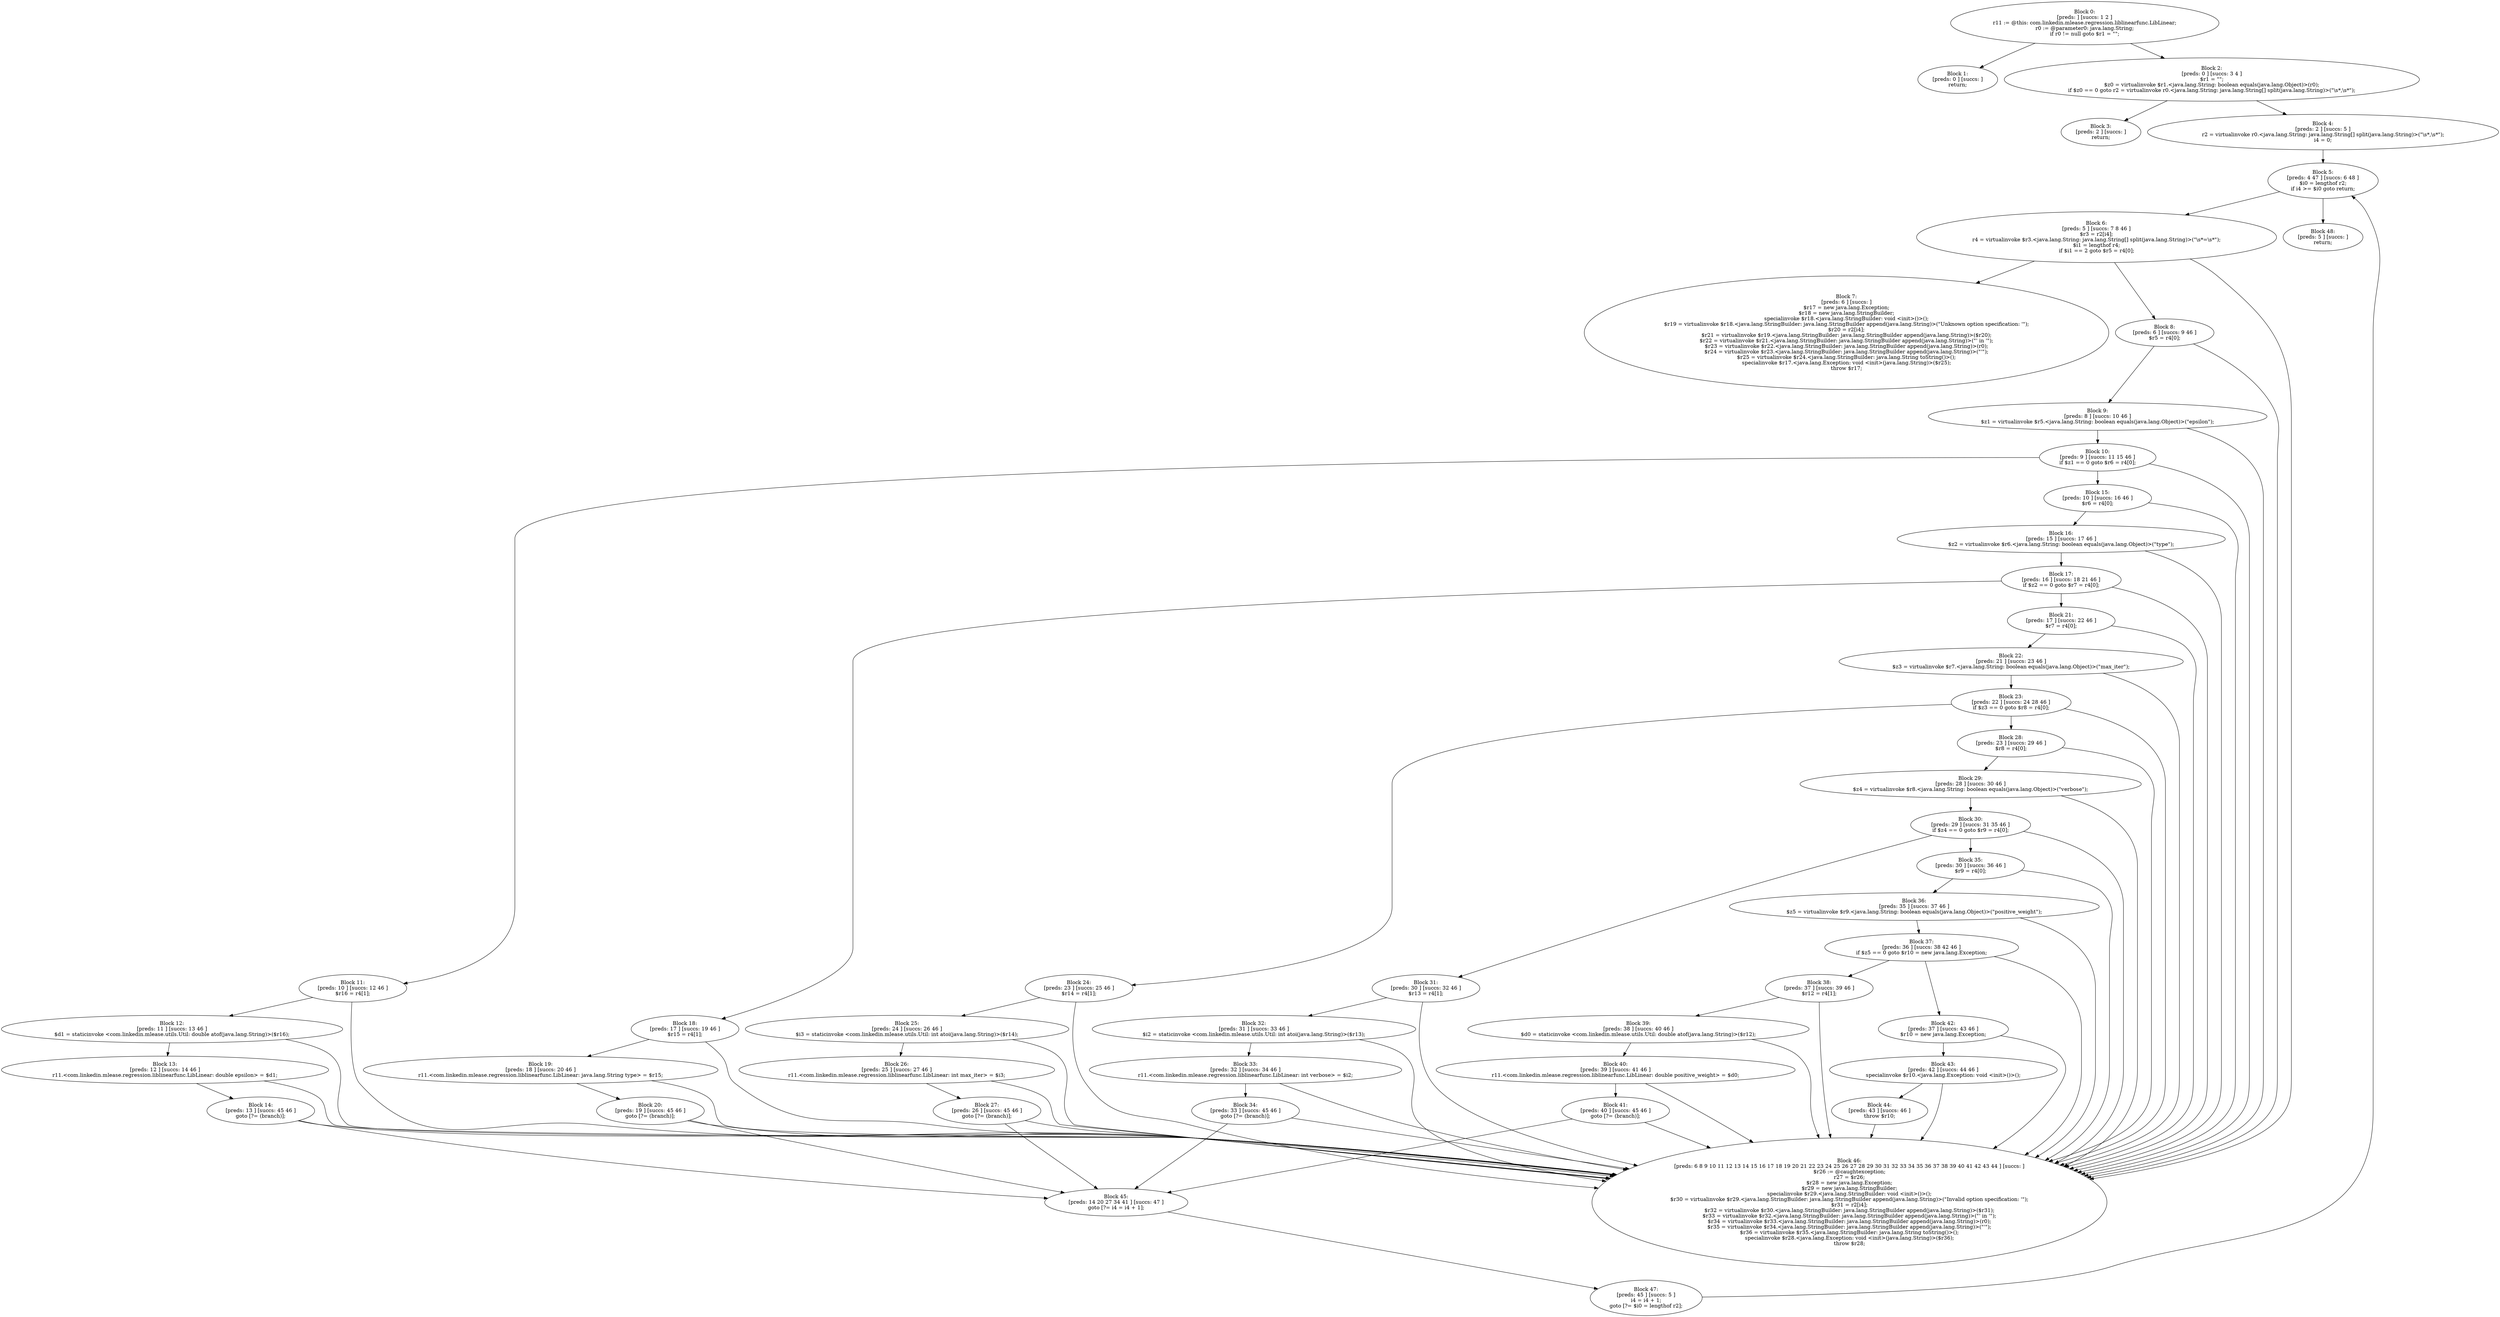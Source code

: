 digraph "unitGraph" {
    "Block 0:
[preds: ] [succs: 1 2 ]
r11 := @this: com.linkedin.mlease.regression.liblinearfunc.LibLinear;
r0 := @parameter0: java.lang.String;
if r0 != null goto $r1 = \"\";
"
    "Block 1:
[preds: 0 ] [succs: ]
return;
"
    "Block 2:
[preds: 0 ] [succs: 3 4 ]
$r1 = \"\";
$z0 = virtualinvoke $r1.<java.lang.String: boolean equals(java.lang.Object)>(r0);
if $z0 == 0 goto r2 = virtualinvoke r0.<java.lang.String: java.lang.String[] split(java.lang.String)>(\"\\s*,\\s*\");
"
    "Block 3:
[preds: 2 ] [succs: ]
return;
"
    "Block 4:
[preds: 2 ] [succs: 5 ]
r2 = virtualinvoke r0.<java.lang.String: java.lang.String[] split(java.lang.String)>(\"\\s*,\\s*\");
i4 = 0;
"
    "Block 5:
[preds: 4 47 ] [succs: 6 48 ]
$i0 = lengthof r2;
if i4 >= $i0 goto return;
"
    "Block 6:
[preds: 5 ] [succs: 7 8 46 ]
$r3 = r2[i4];
r4 = virtualinvoke $r3.<java.lang.String: java.lang.String[] split(java.lang.String)>(\"\\s*=\\s*\");
$i1 = lengthof r4;
if $i1 == 2 goto $r5 = r4[0];
"
    "Block 7:
[preds: 6 ] [succs: ]
$r17 = new java.lang.Exception;
$r18 = new java.lang.StringBuilder;
specialinvoke $r18.<java.lang.StringBuilder: void <init>()>();
$r19 = virtualinvoke $r18.<java.lang.StringBuilder: java.lang.StringBuilder append(java.lang.String)>(\"Unknown option specification: \'\");
$r20 = r2[i4];
$r21 = virtualinvoke $r19.<java.lang.StringBuilder: java.lang.StringBuilder append(java.lang.String)>($r20);
$r22 = virtualinvoke $r21.<java.lang.StringBuilder: java.lang.StringBuilder append(java.lang.String)>(\"\' in \'\");
$r23 = virtualinvoke $r22.<java.lang.StringBuilder: java.lang.StringBuilder append(java.lang.String)>(r0);
$r24 = virtualinvoke $r23.<java.lang.StringBuilder: java.lang.StringBuilder append(java.lang.String)>(\"\'\");
$r25 = virtualinvoke $r24.<java.lang.StringBuilder: java.lang.String toString()>();
specialinvoke $r17.<java.lang.Exception: void <init>(java.lang.String)>($r25);
throw $r17;
"
    "Block 8:
[preds: 6 ] [succs: 9 46 ]
$r5 = r4[0];
"
    "Block 9:
[preds: 8 ] [succs: 10 46 ]
$z1 = virtualinvoke $r5.<java.lang.String: boolean equals(java.lang.Object)>(\"epsilon\");
"
    "Block 10:
[preds: 9 ] [succs: 11 15 46 ]
if $z1 == 0 goto $r6 = r4[0];
"
    "Block 11:
[preds: 10 ] [succs: 12 46 ]
$r16 = r4[1];
"
    "Block 12:
[preds: 11 ] [succs: 13 46 ]
$d1 = staticinvoke <com.linkedin.mlease.utils.Util: double atof(java.lang.String)>($r16);
"
    "Block 13:
[preds: 12 ] [succs: 14 46 ]
r11.<com.linkedin.mlease.regression.liblinearfunc.LibLinear: double epsilon> = $d1;
"
    "Block 14:
[preds: 13 ] [succs: 45 46 ]
goto [?= (branch)];
"
    "Block 15:
[preds: 10 ] [succs: 16 46 ]
$r6 = r4[0];
"
    "Block 16:
[preds: 15 ] [succs: 17 46 ]
$z2 = virtualinvoke $r6.<java.lang.String: boolean equals(java.lang.Object)>(\"type\");
"
    "Block 17:
[preds: 16 ] [succs: 18 21 46 ]
if $z2 == 0 goto $r7 = r4[0];
"
    "Block 18:
[preds: 17 ] [succs: 19 46 ]
$r15 = r4[1];
"
    "Block 19:
[preds: 18 ] [succs: 20 46 ]
r11.<com.linkedin.mlease.regression.liblinearfunc.LibLinear: java.lang.String type> = $r15;
"
    "Block 20:
[preds: 19 ] [succs: 45 46 ]
goto [?= (branch)];
"
    "Block 21:
[preds: 17 ] [succs: 22 46 ]
$r7 = r4[0];
"
    "Block 22:
[preds: 21 ] [succs: 23 46 ]
$z3 = virtualinvoke $r7.<java.lang.String: boolean equals(java.lang.Object)>(\"max_iter\");
"
    "Block 23:
[preds: 22 ] [succs: 24 28 46 ]
if $z3 == 0 goto $r8 = r4[0];
"
    "Block 24:
[preds: 23 ] [succs: 25 46 ]
$r14 = r4[1];
"
    "Block 25:
[preds: 24 ] [succs: 26 46 ]
$i3 = staticinvoke <com.linkedin.mlease.utils.Util: int atoi(java.lang.String)>($r14);
"
    "Block 26:
[preds: 25 ] [succs: 27 46 ]
r11.<com.linkedin.mlease.regression.liblinearfunc.LibLinear: int max_iter> = $i3;
"
    "Block 27:
[preds: 26 ] [succs: 45 46 ]
goto [?= (branch)];
"
    "Block 28:
[preds: 23 ] [succs: 29 46 ]
$r8 = r4[0];
"
    "Block 29:
[preds: 28 ] [succs: 30 46 ]
$z4 = virtualinvoke $r8.<java.lang.String: boolean equals(java.lang.Object)>(\"verbose\");
"
    "Block 30:
[preds: 29 ] [succs: 31 35 46 ]
if $z4 == 0 goto $r9 = r4[0];
"
    "Block 31:
[preds: 30 ] [succs: 32 46 ]
$r13 = r4[1];
"
    "Block 32:
[preds: 31 ] [succs: 33 46 ]
$i2 = staticinvoke <com.linkedin.mlease.utils.Util: int atoi(java.lang.String)>($r13);
"
    "Block 33:
[preds: 32 ] [succs: 34 46 ]
r11.<com.linkedin.mlease.regression.liblinearfunc.LibLinear: int verbose> = $i2;
"
    "Block 34:
[preds: 33 ] [succs: 45 46 ]
goto [?= (branch)];
"
    "Block 35:
[preds: 30 ] [succs: 36 46 ]
$r9 = r4[0];
"
    "Block 36:
[preds: 35 ] [succs: 37 46 ]
$z5 = virtualinvoke $r9.<java.lang.String: boolean equals(java.lang.Object)>(\"positive_weight\");
"
    "Block 37:
[preds: 36 ] [succs: 38 42 46 ]
if $z5 == 0 goto $r10 = new java.lang.Exception;
"
    "Block 38:
[preds: 37 ] [succs: 39 46 ]
$r12 = r4[1];
"
    "Block 39:
[preds: 38 ] [succs: 40 46 ]
$d0 = staticinvoke <com.linkedin.mlease.utils.Util: double atof(java.lang.String)>($r12);
"
    "Block 40:
[preds: 39 ] [succs: 41 46 ]
r11.<com.linkedin.mlease.regression.liblinearfunc.LibLinear: double positive_weight> = $d0;
"
    "Block 41:
[preds: 40 ] [succs: 45 46 ]
goto [?= (branch)];
"
    "Block 42:
[preds: 37 ] [succs: 43 46 ]
$r10 = new java.lang.Exception;
"
    "Block 43:
[preds: 42 ] [succs: 44 46 ]
specialinvoke $r10.<java.lang.Exception: void <init>()>();
"
    "Block 44:
[preds: 43 ] [succs: 46 ]
throw $r10;
"
    "Block 45:
[preds: 14 20 27 34 41 ] [succs: 47 ]
goto [?= i4 = i4 + 1];
"
    "Block 46:
[preds: 6 8 9 10 11 12 13 14 15 16 17 18 19 20 21 22 23 24 25 26 27 28 29 30 31 32 33 34 35 36 37 38 39 40 41 42 43 44 ] [succs: ]
$r26 := @caughtexception;
r27 = $r26;
$r28 = new java.lang.Exception;
$r29 = new java.lang.StringBuilder;
specialinvoke $r29.<java.lang.StringBuilder: void <init>()>();
$r30 = virtualinvoke $r29.<java.lang.StringBuilder: java.lang.StringBuilder append(java.lang.String)>(\"Invalid option specification: \'\");
$r31 = r2[i4];
$r32 = virtualinvoke $r30.<java.lang.StringBuilder: java.lang.StringBuilder append(java.lang.String)>($r31);
$r33 = virtualinvoke $r32.<java.lang.StringBuilder: java.lang.StringBuilder append(java.lang.String)>(\"\' in \'\");
$r34 = virtualinvoke $r33.<java.lang.StringBuilder: java.lang.StringBuilder append(java.lang.String)>(r0);
$r35 = virtualinvoke $r34.<java.lang.StringBuilder: java.lang.StringBuilder append(java.lang.String)>(\"\'\");
$r36 = virtualinvoke $r35.<java.lang.StringBuilder: java.lang.String toString()>();
specialinvoke $r28.<java.lang.Exception: void <init>(java.lang.String)>($r36);
throw $r28;
"
    "Block 47:
[preds: 45 ] [succs: 5 ]
i4 = i4 + 1;
goto [?= $i0 = lengthof r2];
"
    "Block 48:
[preds: 5 ] [succs: ]
return;
"
    "Block 0:
[preds: ] [succs: 1 2 ]
r11 := @this: com.linkedin.mlease.regression.liblinearfunc.LibLinear;
r0 := @parameter0: java.lang.String;
if r0 != null goto $r1 = \"\";
"->"Block 1:
[preds: 0 ] [succs: ]
return;
";
    "Block 0:
[preds: ] [succs: 1 2 ]
r11 := @this: com.linkedin.mlease.regression.liblinearfunc.LibLinear;
r0 := @parameter0: java.lang.String;
if r0 != null goto $r1 = \"\";
"->"Block 2:
[preds: 0 ] [succs: 3 4 ]
$r1 = \"\";
$z0 = virtualinvoke $r1.<java.lang.String: boolean equals(java.lang.Object)>(r0);
if $z0 == 0 goto r2 = virtualinvoke r0.<java.lang.String: java.lang.String[] split(java.lang.String)>(\"\\s*,\\s*\");
";
    "Block 2:
[preds: 0 ] [succs: 3 4 ]
$r1 = \"\";
$z0 = virtualinvoke $r1.<java.lang.String: boolean equals(java.lang.Object)>(r0);
if $z0 == 0 goto r2 = virtualinvoke r0.<java.lang.String: java.lang.String[] split(java.lang.String)>(\"\\s*,\\s*\");
"->"Block 3:
[preds: 2 ] [succs: ]
return;
";
    "Block 2:
[preds: 0 ] [succs: 3 4 ]
$r1 = \"\";
$z0 = virtualinvoke $r1.<java.lang.String: boolean equals(java.lang.Object)>(r0);
if $z0 == 0 goto r2 = virtualinvoke r0.<java.lang.String: java.lang.String[] split(java.lang.String)>(\"\\s*,\\s*\");
"->"Block 4:
[preds: 2 ] [succs: 5 ]
r2 = virtualinvoke r0.<java.lang.String: java.lang.String[] split(java.lang.String)>(\"\\s*,\\s*\");
i4 = 0;
";
    "Block 4:
[preds: 2 ] [succs: 5 ]
r2 = virtualinvoke r0.<java.lang.String: java.lang.String[] split(java.lang.String)>(\"\\s*,\\s*\");
i4 = 0;
"->"Block 5:
[preds: 4 47 ] [succs: 6 48 ]
$i0 = lengthof r2;
if i4 >= $i0 goto return;
";
    "Block 5:
[preds: 4 47 ] [succs: 6 48 ]
$i0 = lengthof r2;
if i4 >= $i0 goto return;
"->"Block 6:
[preds: 5 ] [succs: 7 8 46 ]
$r3 = r2[i4];
r4 = virtualinvoke $r3.<java.lang.String: java.lang.String[] split(java.lang.String)>(\"\\s*=\\s*\");
$i1 = lengthof r4;
if $i1 == 2 goto $r5 = r4[0];
";
    "Block 5:
[preds: 4 47 ] [succs: 6 48 ]
$i0 = lengthof r2;
if i4 >= $i0 goto return;
"->"Block 48:
[preds: 5 ] [succs: ]
return;
";
    "Block 6:
[preds: 5 ] [succs: 7 8 46 ]
$r3 = r2[i4];
r4 = virtualinvoke $r3.<java.lang.String: java.lang.String[] split(java.lang.String)>(\"\\s*=\\s*\");
$i1 = lengthof r4;
if $i1 == 2 goto $r5 = r4[0];
"->"Block 7:
[preds: 6 ] [succs: ]
$r17 = new java.lang.Exception;
$r18 = new java.lang.StringBuilder;
specialinvoke $r18.<java.lang.StringBuilder: void <init>()>();
$r19 = virtualinvoke $r18.<java.lang.StringBuilder: java.lang.StringBuilder append(java.lang.String)>(\"Unknown option specification: \'\");
$r20 = r2[i4];
$r21 = virtualinvoke $r19.<java.lang.StringBuilder: java.lang.StringBuilder append(java.lang.String)>($r20);
$r22 = virtualinvoke $r21.<java.lang.StringBuilder: java.lang.StringBuilder append(java.lang.String)>(\"\' in \'\");
$r23 = virtualinvoke $r22.<java.lang.StringBuilder: java.lang.StringBuilder append(java.lang.String)>(r0);
$r24 = virtualinvoke $r23.<java.lang.StringBuilder: java.lang.StringBuilder append(java.lang.String)>(\"\'\");
$r25 = virtualinvoke $r24.<java.lang.StringBuilder: java.lang.String toString()>();
specialinvoke $r17.<java.lang.Exception: void <init>(java.lang.String)>($r25);
throw $r17;
";
    "Block 6:
[preds: 5 ] [succs: 7 8 46 ]
$r3 = r2[i4];
r4 = virtualinvoke $r3.<java.lang.String: java.lang.String[] split(java.lang.String)>(\"\\s*=\\s*\");
$i1 = lengthof r4;
if $i1 == 2 goto $r5 = r4[0];
"->"Block 8:
[preds: 6 ] [succs: 9 46 ]
$r5 = r4[0];
";
    "Block 6:
[preds: 5 ] [succs: 7 8 46 ]
$r3 = r2[i4];
r4 = virtualinvoke $r3.<java.lang.String: java.lang.String[] split(java.lang.String)>(\"\\s*=\\s*\");
$i1 = lengthof r4;
if $i1 == 2 goto $r5 = r4[0];
"->"Block 46:
[preds: 6 8 9 10 11 12 13 14 15 16 17 18 19 20 21 22 23 24 25 26 27 28 29 30 31 32 33 34 35 36 37 38 39 40 41 42 43 44 ] [succs: ]
$r26 := @caughtexception;
r27 = $r26;
$r28 = new java.lang.Exception;
$r29 = new java.lang.StringBuilder;
specialinvoke $r29.<java.lang.StringBuilder: void <init>()>();
$r30 = virtualinvoke $r29.<java.lang.StringBuilder: java.lang.StringBuilder append(java.lang.String)>(\"Invalid option specification: \'\");
$r31 = r2[i4];
$r32 = virtualinvoke $r30.<java.lang.StringBuilder: java.lang.StringBuilder append(java.lang.String)>($r31);
$r33 = virtualinvoke $r32.<java.lang.StringBuilder: java.lang.StringBuilder append(java.lang.String)>(\"\' in \'\");
$r34 = virtualinvoke $r33.<java.lang.StringBuilder: java.lang.StringBuilder append(java.lang.String)>(r0);
$r35 = virtualinvoke $r34.<java.lang.StringBuilder: java.lang.StringBuilder append(java.lang.String)>(\"\'\");
$r36 = virtualinvoke $r35.<java.lang.StringBuilder: java.lang.String toString()>();
specialinvoke $r28.<java.lang.Exception: void <init>(java.lang.String)>($r36);
throw $r28;
";
    "Block 8:
[preds: 6 ] [succs: 9 46 ]
$r5 = r4[0];
"->"Block 9:
[preds: 8 ] [succs: 10 46 ]
$z1 = virtualinvoke $r5.<java.lang.String: boolean equals(java.lang.Object)>(\"epsilon\");
";
    "Block 8:
[preds: 6 ] [succs: 9 46 ]
$r5 = r4[0];
"->"Block 46:
[preds: 6 8 9 10 11 12 13 14 15 16 17 18 19 20 21 22 23 24 25 26 27 28 29 30 31 32 33 34 35 36 37 38 39 40 41 42 43 44 ] [succs: ]
$r26 := @caughtexception;
r27 = $r26;
$r28 = new java.lang.Exception;
$r29 = new java.lang.StringBuilder;
specialinvoke $r29.<java.lang.StringBuilder: void <init>()>();
$r30 = virtualinvoke $r29.<java.lang.StringBuilder: java.lang.StringBuilder append(java.lang.String)>(\"Invalid option specification: \'\");
$r31 = r2[i4];
$r32 = virtualinvoke $r30.<java.lang.StringBuilder: java.lang.StringBuilder append(java.lang.String)>($r31);
$r33 = virtualinvoke $r32.<java.lang.StringBuilder: java.lang.StringBuilder append(java.lang.String)>(\"\' in \'\");
$r34 = virtualinvoke $r33.<java.lang.StringBuilder: java.lang.StringBuilder append(java.lang.String)>(r0);
$r35 = virtualinvoke $r34.<java.lang.StringBuilder: java.lang.StringBuilder append(java.lang.String)>(\"\'\");
$r36 = virtualinvoke $r35.<java.lang.StringBuilder: java.lang.String toString()>();
specialinvoke $r28.<java.lang.Exception: void <init>(java.lang.String)>($r36);
throw $r28;
";
    "Block 9:
[preds: 8 ] [succs: 10 46 ]
$z1 = virtualinvoke $r5.<java.lang.String: boolean equals(java.lang.Object)>(\"epsilon\");
"->"Block 10:
[preds: 9 ] [succs: 11 15 46 ]
if $z1 == 0 goto $r6 = r4[0];
";
    "Block 9:
[preds: 8 ] [succs: 10 46 ]
$z1 = virtualinvoke $r5.<java.lang.String: boolean equals(java.lang.Object)>(\"epsilon\");
"->"Block 46:
[preds: 6 8 9 10 11 12 13 14 15 16 17 18 19 20 21 22 23 24 25 26 27 28 29 30 31 32 33 34 35 36 37 38 39 40 41 42 43 44 ] [succs: ]
$r26 := @caughtexception;
r27 = $r26;
$r28 = new java.lang.Exception;
$r29 = new java.lang.StringBuilder;
specialinvoke $r29.<java.lang.StringBuilder: void <init>()>();
$r30 = virtualinvoke $r29.<java.lang.StringBuilder: java.lang.StringBuilder append(java.lang.String)>(\"Invalid option specification: \'\");
$r31 = r2[i4];
$r32 = virtualinvoke $r30.<java.lang.StringBuilder: java.lang.StringBuilder append(java.lang.String)>($r31);
$r33 = virtualinvoke $r32.<java.lang.StringBuilder: java.lang.StringBuilder append(java.lang.String)>(\"\' in \'\");
$r34 = virtualinvoke $r33.<java.lang.StringBuilder: java.lang.StringBuilder append(java.lang.String)>(r0);
$r35 = virtualinvoke $r34.<java.lang.StringBuilder: java.lang.StringBuilder append(java.lang.String)>(\"\'\");
$r36 = virtualinvoke $r35.<java.lang.StringBuilder: java.lang.String toString()>();
specialinvoke $r28.<java.lang.Exception: void <init>(java.lang.String)>($r36);
throw $r28;
";
    "Block 10:
[preds: 9 ] [succs: 11 15 46 ]
if $z1 == 0 goto $r6 = r4[0];
"->"Block 11:
[preds: 10 ] [succs: 12 46 ]
$r16 = r4[1];
";
    "Block 10:
[preds: 9 ] [succs: 11 15 46 ]
if $z1 == 0 goto $r6 = r4[0];
"->"Block 15:
[preds: 10 ] [succs: 16 46 ]
$r6 = r4[0];
";
    "Block 10:
[preds: 9 ] [succs: 11 15 46 ]
if $z1 == 0 goto $r6 = r4[0];
"->"Block 46:
[preds: 6 8 9 10 11 12 13 14 15 16 17 18 19 20 21 22 23 24 25 26 27 28 29 30 31 32 33 34 35 36 37 38 39 40 41 42 43 44 ] [succs: ]
$r26 := @caughtexception;
r27 = $r26;
$r28 = new java.lang.Exception;
$r29 = new java.lang.StringBuilder;
specialinvoke $r29.<java.lang.StringBuilder: void <init>()>();
$r30 = virtualinvoke $r29.<java.lang.StringBuilder: java.lang.StringBuilder append(java.lang.String)>(\"Invalid option specification: \'\");
$r31 = r2[i4];
$r32 = virtualinvoke $r30.<java.lang.StringBuilder: java.lang.StringBuilder append(java.lang.String)>($r31);
$r33 = virtualinvoke $r32.<java.lang.StringBuilder: java.lang.StringBuilder append(java.lang.String)>(\"\' in \'\");
$r34 = virtualinvoke $r33.<java.lang.StringBuilder: java.lang.StringBuilder append(java.lang.String)>(r0);
$r35 = virtualinvoke $r34.<java.lang.StringBuilder: java.lang.StringBuilder append(java.lang.String)>(\"\'\");
$r36 = virtualinvoke $r35.<java.lang.StringBuilder: java.lang.String toString()>();
specialinvoke $r28.<java.lang.Exception: void <init>(java.lang.String)>($r36);
throw $r28;
";
    "Block 11:
[preds: 10 ] [succs: 12 46 ]
$r16 = r4[1];
"->"Block 12:
[preds: 11 ] [succs: 13 46 ]
$d1 = staticinvoke <com.linkedin.mlease.utils.Util: double atof(java.lang.String)>($r16);
";
    "Block 11:
[preds: 10 ] [succs: 12 46 ]
$r16 = r4[1];
"->"Block 46:
[preds: 6 8 9 10 11 12 13 14 15 16 17 18 19 20 21 22 23 24 25 26 27 28 29 30 31 32 33 34 35 36 37 38 39 40 41 42 43 44 ] [succs: ]
$r26 := @caughtexception;
r27 = $r26;
$r28 = new java.lang.Exception;
$r29 = new java.lang.StringBuilder;
specialinvoke $r29.<java.lang.StringBuilder: void <init>()>();
$r30 = virtualinvoke $r29.<java.lang.StringBuilder: java.lang.StringBuilder append(java.lang.String)>(\"Invalid option specification: \'\");
$r31 = r2[i4];
$r32 = virtualinvoke $r30.<java.lang.StringBuilder: java.lang.StringBuilder append(java.lang.String)>($r31);
$r33 = virtualinvoke $r32.<java.lang.StringBuilder: java.lang.StringBuilder append(java.lang.String)>(\"\' in \'\");
$r34 = virtualinvoke $r33.<java.lang.StringBuilder: java.lang.StringBuilder append(java.lang.String)>(r0);
$r35 = virtualinvoke $r34.<java.lang.StringBuilder: java.lang.StringBuilder append(java.lang.String)>(\"\'\");
$r36 = virtualinvoke $r35.<java.lang.StringBuilder: java.lang.String toString()>();
specialinvoke $r28.<java.lang.Exception: void <init>(java.lang.String)>($r36);
throw $r28;
";
    "Block 12:
[preds: 11 ] [succs: 13 46 ]
$d1 = staticinvoke <com.linkedin.mlease.utils.Util: double atof(java.lang.String)>($r16);
"->"Block 13:
[preds: 12 ] [succs: 14 46 ]
r11.<com.linkedin.mlease.regression.liblinearfunc.LibLinear: double epsilon> = $d1;
";
    "Block 12:
[preds: 11 ] [succs: 13 46 ]
$d1 = staticinvoke <com.linkedin.mlease.utils.Util: double atof(java.lang.String)>($r16);
"->"Block 46:
[preds: 6 8 9 10 11 12 13 14 15 16 17 18 19 20 21 22 23 24 25 26 27 28 29 30 31 32 33 34 35 36 37 38 39 40 41 42 43 44 ] [succs: ]
$r26 := @caughtexception;
r27 = $r26;
$r28 = new java.lang.Exception;
$r29 = new java.lang.StringBuilder;
specialinvoke $r29.<java.lang.StringBuilder: void <init>()>();
$r30 = virtualinvoke $r29.<java.lang.StringBuilder: java.lang.StringBuilder append(java.lang.String)>(\"Invalid option specification: \'\");
$r31 = r2[i4];
$r32 = virtualinvoke $r30.<java.lang.StringBuilder: java.lang.StringBuilder append(java.lang.String)>($r31);
$r33 = virtualinvoke $r32.<java.lang.StringBuilder: java.lang.StringBuilder append(java.lang.String)>(\"\' in \'\");
$r34 = virtualinvoke $r33.<java.lang.StringBuilder: java.lang.StringBuilder append(java.lang.String)>(r0);
$r35 = virtualinvoke $r34.<java.lang.StringBuilder: java.lang.StringBuilder append(java.lang.String)>(\"\'\");
$r36 = virtualinvoke $r35.<java.lang.StringBuilder: java.lang.String toString()>();
specialinvoke $r28.<java.lang.Exception: void <init>(java.lang.String)>($r36);
throw $r28;
";
    "Block 13:
[preds: 12 ] [succs: 14 46 ]
r11.<com.linkedin.mlease.regression.liblinearfunc.LibLinear: double epsilon> = $d1;
"->"Block 14:
[preds: 13 ] [succs: 45 46 ]
goto [?= (branch)];
";
    "Block 13:
[preds: 12 ] [succs: 14 46 ]
r11.<com.linkedin.mlease.regression.liblinearfunc.LibLinear: double epsilon> = $d1;
"->"Block 46:
[preds: 6 8 9 10 11 12 13 14 15 16 17 18 19 20 21 22 23 24 25 26 27 28 29 30 31 32 33 34 35 36 37 38 39 40 41 42 43 44 ] [succs: ]
$r26 := @caughtexception;
r27 = $r26;
$r28 = new java.lang.Exception;
$r29 = new java.lang.StringBuilder;
specialinvoke $r29.<java.lang.StringBuilder: void <init>()>();
$r30 = virtualinvoke $r29.<java.lang.StringBuilder: java.lang.StringBuilder append(java.lang.String)>(\"Invalid option specification: \'\");
$r31 = r2[i4];
$r32 = virtualinvoke $r30.<java.lang.StringBuilder: java.lang.StringBuilder append(java.lang.String)>($r31);
$r33 = virtualinvoke $r32.<java.lang.StringBuilder: java.lang.StringBuilder append(java.lang.String)>(\"\' in \'\");
$r34 = virtualinvoke $r33.<java.lang.StringBuilder: java.lang.StringBuilder append(java.lang.String)>(r0);
$r35 = virtualinvoke $r34.<java.lang.StringBuilder: java.lang.StringBuilder append(java.lang.String)>(\"\'\");
$r36 = virtualinvoke $r35.<java.lang.StringBuilder: java.lang.String toString()>();
specialinvoke $r28.<java.lang.Exception: void <init>(java.lang.String)>($r36);
throw $r28;
";
    "Block 14:
[preds: 13 ] [succs: 45 46 ]
goto [?= (branch)];
"->"Block 45:
[preds: 14 20 27 34 41 ] [succs: 47 ]
goto [?= i4 = i4 + 1];
";
    "Block 14:
[preds: 13 ] [succs: 45 46 ]
goto [?= (branch)];
"->"Block 46:
[preds: 6 8 9 10 11 12 13 14 15 16 17 18 19 20 21 22 23 24 25 26 27 28 29 30 31 32 33 34 35 36 37 38 39 40 41 42 43 44 ] [succs: ]
$r26 := @caughtexception;
r27 = $r26;
$r28 = new java.lang.Exception;
$r29 = new java.lang.StringBuilder;
specialinvoke $r29.<java.lang.StringBuilder: void <init>()>();
$r30 = virtualinvoke $r29.<java.lang.StringBuilder: java.lang.StringBuilder append(java.lang.String)>(\"Invalid option specification: \'\");
$r31 = r2[i4];
$r32 = virtualinvoke $r30.<java.lang.StringBuilder: java.lang.StringBuilder append(java.lang.String)>($r31);
$r33 = virtualinvoke $r32.<java.lang.StringBuilder: java.lang.StringBuilder append(java.lang.String)>(\"\' in \'\");
$r34 = virtualinvoke $r33.<java.lang.StringBuilder: java.lang.StringBuilder append(java.lang.String)>(r0);
$r35 = virtualinvoke $r34.<java.lang.StringBuilder: java.lang.StringBuilder append(java.lang.String)>(\"\'\");
$r36 = virtualinvoke $r35.<java.lang.StringBuilder: java.lang.String toString()>();
specialinvoke $r28.<java.lang.Exception: void <init>(java.lang.String)>($r36);
throw $r28;
";
    "Block 15:
[preds: 10 ] [succs: 16 46 ]
$r6 = r4[0];
"->"Block 16:
[preds: 15 ] [succs: 17 46 ]
$z2 = virtualinvoke $r6.<java.lang.String: boolean equals(java.lang.Object)>(\"type\");
";
    "Block 15:
[preds: 10 ] [succs: 16 46 ]
$r6 = r4[0];
"->"Block 46:
[preds: 6 8 9 10 11 12 13 14 15 16 17 18 19 20 21 22 23 24 25 26 27 28 29 30 31 32 33 34 35 36 37 38 39 40 41 42 43 44 ] [succs: ]
$r26 := @caughtexception;
r27 = $r26;
$r28 = new java.lang.Exception;
$r29 = new java.lang.StringBuilder;
specialinvoke $r29.<java.lang.StringBuilder: void <init>()>();
$r30 = virtualinvoke $r29.<java.lang.StringBuilder: java.lang.StringBuilder append(java.lang.String)>(\"Invalid option specification: \'\");
$r31 = r2[i4];
$r32 = virtualinvoke $r30.<java.lang.StringBuilder: java.lang.StringBuilder append(java.lang.String)>($r31);
$r33 = virtualinvoke $r32.<java.lang.StringBuilder: java.lang.StringBuilder append(java.lang.String)>(\"\' in \'\");
$r34 = virtualinvoke $r33.<java.lang.StringBuilder: java.lang.StringBuilder append(java.lang.String)>(r0);
$r35 = virtualinvoke $r34.<java.lang.StringBuilder: java.lang.StringBuilder append(java.lang.String)>(\"\'\");
$r36 = virtualinvoke $r35.<java.lang.StringBuilder: java.lang.String toString()>();
specialinvoke $r28.<java.lang.Exception: void <init>(java.lang.String)>($r36);
throw $r28;
";
    "Block 16:
[preds: 15 ] [succs: 17 46 ]
$z2 = virtualinvoke $r6.<java.lang.String: boolean equals(java.lang.Object)>(\"type\");
"->"Block 17:
[preds: 16 ] [succs: 18 21 46 ]
if $z2 == 0 goto $r7 = r4[0];
";
    "Block 16:
[preds: 15 ] [succs: 17 46 ]
$z2 = virtualinvoke $r6.<java.lang.String: boolean equals(java.lang.Object)>(\"type\");
"->"Block 46:
[preds: 6 8 9 10 11 12 13 14 15 16 17 18 19 20 21 22 23 24 25 26 27 28 29 30 31 32 33 34 35 36 37 38 39 40 41 42 43 44 ] [succs: ]
$r26 := @caughtexception;
r27 = $r26;
$r28 = new java.lang.Exception;
$r29 = new java.lang.StringBuilder;
specialinvoke $r29.<java.lang.StringBuilder: void <init>()>();
$r30 = virtualinvoke $r29.<java.lang.StringBuilder: java.lang.StringBuilder append(java.lang.String)>(\"Invalid option specification: \'\");
$r31 = r2[i4];
$r32 = virtualinvoke $r30.<java.lang.StringBuilder: java.lang.StringBuilder append(java.lang.String)>($r31);
$r33 = virtualinvoke $r32.<java.lang.StringBuilder: java.lang.StringBuilder append(java.lang.String)>(\"\' in \'\");
$r34 = virtualinvoke $r33.<java.lang.StringBuilder: java.lang.StringBuilder append(java.lang.String)>(r0);
$r35 = virtualinvoke $r34.<java.lang.StringBuilder: java.lang.StringBuilder append(java.lang.String)>(\"\'\");
$r36 = virtualinvoke $r35.<java.lang.StringBuilder: java.lang.String toString()>();
specialinvoke $r28.<java.lang.Exception: void <init>(java.lang.String)>($r36);
throw $r28;
";
    "Block 17:
[preds: 16 ] [succs: 18 21 46 ]
if $z2 == 0 goto $r7 = r4[0];
"->"Block 18:
[preds: 17 ] [succs: 19 46 ]
$r15 = r4[1];
";
    "Block 17:
[preds: 16 ] [succs: 18 21 46 ]
if $z2 == 0 goto $r7 = r4[0];
"->"Block 21:
[preds: 17 ] [succs: 22 46 ]
$r7 = r4[0];
";
    "Block 17:
[preds: 16 ] [succs: 18 21 46 ]
if $z2 == 0 goto $r7 = r4[0];
"->"Block 46:
[preds: 6 8 9 10 11 12 13 14 15 16 17 18 19 20 21 22 23 24 25 26 27 28 29 30 31 32 33 34 35 36 37 38 39 40 41 42 43 44 ] [succs: ]
$r26 := @caughtexception;
r27 = $r26;
$r28 = new java.lang.Exception;
$r29 = new java.lang.StringBuilder;
specialinvoke $r29.<java.lang.StringBuilder: void <init>()>();
$r30 = virtualinvoke $r29.<java.lang.StringBuilder: java.lang.StringBuilder append(java.lang.String)>(\"Invalid option specification: \'\");
$r31 = r2[i4];
$r32 = virtualinvoke $r30.<java.lang.StringBuilder: java.lang.StringBuilder append(java.lang.String)>($r31);
$r33 = virtualinvoke $r32.<java.lang.StringBuilder: java.lang.StringBuilder append(java.lang.String)>(\"\' in \'\");
$r34 = virtualinvoke $r33.<java.lang.StringBuilder: java.lang.StringBuilder append(java.lang.String)>(r0);
$r35 = virtualinvoke $r34.<java.lang.StringBuilder: java.lang.StringBuilder append(java.lang.String)>(\"\'\");
$r36 = virtualinvoke $r35.<java.lang.StringBuilder: java.lang.String toString()>();
specialinvoke $r28.<java.lang.Exception: void <init>(java.lang.String)>($r36);
throw $r28;
";
    "Block 18:
[preds: 17 ] [succs: 19 46 ]
$r15 = r4[1];
"->"Block 19:
[preds: 18 ] [succs: 20 46 ]
r11.<com.linkedin.mlease.regression.liblinearfunc.LibLinear: java.lang.String type> = $r15;
";
    "Block 18:
[preds: 17 ] [succs: 19 46 ]
$r15 = r4[1];
"->"Block 46:
[preds: 6 8 9 10 11 12 13 14 15 16 17 18 19 20 21 22 23 24 25 26 27 28 29 30 31 32 33 34 35 36 37 38 39 40 41 42 43 44 ] [succs: ]
$r26 := @caughtexception;
r27 = $r26;
$r28 = new java.lang.Exception;
$r29 = new java.lang.StringBuilder;
specialinvoke $r29.<java.lang.StringBuilder: void <init>()>();
$r30 = virtualinvoke $r29.<java.lang.StringBuilder: java.lang.StringBuilder append(java.lang.String)>(\"Invalid option specification: \'\");
$r31 = r2[i4];
$r32 = virtualinvoke $r30.<java.lang.StringBuilder: java.lang.StringBuilder append(java.lang.String)>($r31);
$r33 = virtualinvoke $r32.<java.lang.StringBuilder: java.lang.StringBuilder append(java.lang.String)>(\"\' in \'\");
$r34 = virtualinvoke $r33.<java.lang.StringBuilder: java.lang.StringBuilder append(java.lang.String)>(r0);
$r35 = virtualinvoke $r34.<java.lang.StringBuilder: java.lang.StringBuilder append(java.lang.String)>(\"\'\");
$r36 = virtualinvoke $r35.<java.lang.StringBuilder: java.lang.String toString()>();
specialinvoke $r28.<java.lang.Exception: void <init>(java.lang.String)>($r36);
throw $r28;
";
    "Block 19:
[preds: 18 ] [succs: 20 46 ]
r11.<com.linkedin.mlease.regression.liblinearfunc.LibLinear: java.lang.String type> = $r15;
"->"Block 20:
[preds: 19 ] [succs: 45 46 ]
goto [?= (branch)];
";
    "Block 19:
[preds: 18 ] [succs: 20 46 ]
r11.<com.linkedin.mlease.regression.liblinearfunc.LibLinear: java.lang.String type> = $r15;
"->"Block 46:
[preds: 6 8 9 10 11 12 13 14 15 16 17 18 19 20 21 22 23 24 25 26 27 28 29 30 31 32 33 34 35 36 37 38 39 40 41 42 43 44 ] [succs: ]
$r26 := @caughtexception;
r27 = $r26;
$r28 = new java.lang.Exception;
$r29 = new java.lang.StringBuilder;
specialinvoke $r29.<java.lang.StringBuilder: void <init>()>();
$r30 = virtualinvoke $r29.<java.lang.StringBuilder: java.lang.StringBuilder append(java.lang.String)>(\"Invalid option specification: \'\");
$r31 = r2[i4];
$r32 = virtualinvoke $r30.<java.lang.StringBuilder: java.lang.StringBuilder append(java.lang.String)>($r31);
$r33 = virtualinvoke $r32.<java.lang.StringBuilder: java.lang.StringBuilder append(java.lang.String)>(\"\' in \'\");
$r34 = virtualinvoke $r33.<java.lang.StringBuilder: java.lang.StringBuilder append(java.lang.String)>(r0);
$r35 = virtualinvoke $r34.<java.lang.StringBuilder: java.lang.StringBuilder append(java.lang.String)>(\"\'\");
$r36 = virtualinvoke $r35.<java.lang.StringBuilder: java.lang.String toString()>();
specialinvoke $r28.<java.lang.Exception: void <init>(java.lang.String)>($r36);
throw $r28;
";
    "Block 20:
[preds: 19 ] [succs: 45 46 ]
goto [?= (branch)];
"->"Block 45:
[preds: 14 20 27 34 41 ] [succs: 47 ]
goto [?= i4 = i4 + 1];
";
    "Block 20:
[preds: 19 ] [succs: 45 46 ]
goto [?= (branch)];
"->"Block 46:
[preds: 6 8 9 10 11 12 13 14 15 16 17 18 19 20 21 22 23 24 25 26 27 28 29 30 31 32 33 34 35 36 37 38 39 40 41 42 43 44 ] [succs: ]
$r26 := @caughtexception;
r27 = $r26;
$r28 = new java.lang.Exception;
$r29 = new java.lang.StringBuilder;
specialinvoke $r29.<java.lang.StringBuilder: void <init>()>();
$r30 = virtualinvoke $r29.<java.lang.StringBuilder: java.lang.StringBuilder append(java.lang.String)>(\"Invalid option specification: \'\");
$r31 = r2[i4];
$r32 = virtualinvoke $r30.<java.lang.StringBuilder: java.lang.StringBuilder append(java.lang.String)>($r31);
$r33 = virtualinvoke $r32.<java.lang.StringBuilder: java.lang.StringBuilder append(java.lang.String)>(\"\' in \'\");
$r34 = virtualinvoke $r33.<java.lang.StringBuilder: java.lang.StringBuilder append(java.lang.String)>(r0);
$r35 = virtualinvoke $r34.<java.lang.StringBuilder: java.lang.StringBuilder append(java.lang.String)>(\"\'\");
$r36 = virtualinvoke $r35.<java.lang.StringBuilder: java.lang.String toString()>();
specialinvoke $r28.<java.lang.Exception: void <init>(java.lang.String)>($r36);
throw $r28;
";
    "Block 21:
[preds: 17 ] [succs: 22 46 ]
$r7 = r4[0];
"->"Block 22:
[preds: 21 ] [succs: 23 46 ]
$z3 = virtualinvoke $r7.<java.lang.String: boolean equals(java.lang.Object)>(\"max_iter\");
";
    "Block 21:
[preds: 17 ] [succs: 22 46 ]
$r7 = r4[0];
"->"Block 46:
[preds: 6 8 9 10 11 12 13 14 15 16 17 18 19 20 21 22 23 24 25 26 27 28 29 30 31 32 33 34 35 36 37 38 39 40 41 42 43 44 ] [succs: ]
$r26 := @caughtexception;
r27 = $r26;
$r28 = new java.lang.Exception;
$r29 = new java.lang.StringBuilder;
specialinvoke $r29.<java.lang.StringBuilder: void <init>()>();
$r30 = virtualinvoke $r29.<java.lang.StringBuilder: java.lang.StringBuilder append(java.lang.String)>(\"Invalid option specification: \'\");
$r31 = r2[i4];
$r32 = virtualinvoke $r30.<java.lang.StringBuilder: java.lang.StringBuilder append(java.lang.String)>($r31);
$r33 = virtualinvoke $r32.<java.lang.StringBuilder: java.lang.StringBuilder append(java.lang.String)>(\"\' in \'\");
$r34 = virtualinvoke $r33.<java.lang.StringBuilder: java.lang.StringBuilder append(java.lang.String)>(r0);
$r35 = virtualinvoke $r34.<java.lang.StringBuilder: java.lang.StringBuilder append(java.lang.String)>(\"\'\");
$r36 = virtualinvoke $r35.<java.lang.StringBuilder: java.lang.String toString()>();
specialinvoke $r28.<java.lang.Exception: void <init>(java.lang.String)>($r36);
throw $r28;
";
    "Block 22:
[preds: 21 ] [succs: 23 46 ]
$z3 = virtualinvoke $r7.<java.lang.String: boolean equals(java.lang.Object)>(\"max_iter\");
"->"Block 23:
[preds: 22 ] [succs: 24 28 46 ]
if $z3 == 0 goto $r8 = r4[0];
";
    "Block 22:
[preds: 21 ] [succs: 23 46 ]
$z3 = virtualinvoke $r7.<java.lang.String: boolean equals(java.lang.Object)>(\"max_iter\");
"->"Block 46:
[preds: 6 8 9 10 11 12 13 14 15 16 17 18 19 20 21 22 23 24 25 26 27 28 29 30 31 32 33 34 35 36 37 38 39 40 41 42 43 44 ] [succs: ]
$r26 := @caughtexception;
r27 = $r26;
$r28 = new java.lang.Exception;
$r29 = new java.lang.StringBuilder;
specialinvoke $r29.<java.lang.StringBuilder: void <init>()>();
$r30 = virtualinvoke $r29.<java.lang.StringBuilder: java.lang.StringBuilder append(java.lang.String)>(\"Invalid option specification: \'\");
$r31 = r2[i4];
$r32 = virtualinvoke $r30.<java.lang.StringBuilder: java.lang.StringBuilder append(java.lang.String)>($r31);
$r33 = virtualinvoke $r32.<java.lang.StringBuilder: java.lang.StringBuilder append(java.lang.String)>(\"\' in \'\");
$r34 = virtualinvoke $r33.<java.lang.StringBuilder: java.lang.StringBuilder append(java.lang.String)>(r0);
$r35 = virtualinvoke $r34.<java.lang.StringBuilder: java.lang.StringBuilder append(java.lang.String)>(\"\'\");
$r36 = virtualinvoke $r35.<java.lang.StringBuilder: java.lang.String toString()>();
specialinvoke $r28.<java.lang.Exception: void <init>(java.lang.String)>($r36);
throw $r28;
";
    "Block 23:
[preds: 22 ] [succs: 24 28 46 ]
if $z3 == 0 goto $r8 = r4[0];
"->"Block 24:
[preds: 23 ] [succs: 25 46 ]
$r14 = r4[1];
";
    "Block 23:
[preds: 22 ] [succs: 24 28 46 ]
if $z3 == 0 goto $r8 = r4[0];
"->"Block 28:
[preds: 23 ] [succs: 29 46 ]
$r8 = r4[0];
";
    "Block 23:
[preds: 22 ] [succs: 24 28 46 ]
if $z3 == 0 goto $r8 = r4[0];
"->"Block 46:
[preds: 6 8 9 10 11 12 13 14 15 16 17 18 19 20 21 22 23 24 25 26 27 28 29 30 31 32 33 34 35 36 37 38 39 40 41 42 43 44 ] [succs: ]
$r26 := @caughtexception;
r27 = $r26;
$r28 = new java.lang.Exception;
$r29 = new java.lang.StringBuilder;
specialinvoke $r29.<java.lang.StringBuilder: void <init>()>();
$r30 = virtualinvoke $r29.<java.lang.StringBuilder: java.lang.StringBuilder append(java.lang.String)>(\"Invalid option specification: \'\");
$r31 = r2[i4];
$r32 = virtualinvoke $r30.<java.lang.StringBuilder: java.lang.StringBuilder append(java.lang.String)>($r31);
$r33 = virtualinvoke $r32.<java.lang.StringBuilder: java.lang.StringBuilder append(java.lang.String)>(\"\' in \'\");
$r34 = virtualinvoke $r33.<java.lang.StringBuilder: java.lang.StringBuilder append(java.lang.String)>(r0);
$r35 = virtualinvoke $r34.<java.lang.StringBuilder: java.lang.StringBuilder append(java.lang.String)>(\"\'\");
$r36 = virtualinvoke $r35.<java.lang.StringBuilder: java.lang.String toString()>();
specialinvoke $r28.<java.lang.Exception: void <init>(java.lang.String)>($r36);
throw $r28;
";
    "Block 24:
[preds: 23 ] [succs: 25 46 ]
$r14 = r4[1];
"->"Block 25:
[preds: 24 ] [succs: 26 46 ]
$i3 = staticinvoke <com.linkedin.mlease.utils.Util: int atoi(java.lang.String)>($r14);
";
    "Block 24:
[preds: 23 ] [succs: 25 46 ]
$r14 = r4[1];
"->"Block 46:
[preds: 6 8 9 10 11 12 13 14 15 16 17 18 19 20 21 22 23 24 25 26 27 28 29 30 31 32 33 34 35 36 37 38 39 40 41 42 43 44 ] [succs: ]
$r26 := @caughtexception;
r27 = $r26;
$r28 = new java.lang.Exception;
$r29 = new java.lang.StringBuilder;
specialinvoke $r29.<java.lang.StringBuilder: void <init>()>();
$r30 = virtualinvoke $r29.<java.lang.StringBuilder: java.lang.StringBuilder append(java.lang.String)>(\"Invalid option specification: \'\");
$r31 = r2[i4];
$r32 = virtualinvoke $r30.<java.lang.StringBuilder: java.lang.StringBuilder append(java.lang.String)>($r31);
$r33 = virtualinvoke $r32.<java.lang.StringBuilder: java.lang.StringBuilder append(java.lang.String)>(\"\' in \'\");
$r34 = virtualinvoke $r33.<java.lang.StringBuilder: java.lang.StringBuilder append(java.lang.String)>(r0);
$r35 = virtualinvoke $r34.<java.lang.StringBuilder: java.lang.StringBuilder append(java.lang.String)>(\"\'\");
$r36 = virtualinvoke $r35.<java.lang.StringBuilder: java.lang.String toString()>();
specialinvoke $r28.<java.lang.Exception: void <init>(java.lang.String)>($r36);
throw $r28;
";
    "Block 25:
[preds: 24 ] [succs: 26 46 ]
$i3 = staticinvoke <com.linkedin.mlease.utils.Util: int atoi(java.lang.String)>($r14);
"->"Block 26:
[preds: 25 ] [succs: 27 46 ]
r11.<com.linkedin.mlease.regression.liblinearfunc.LibLinear: int max_iter> = $i3;
";
    "Block 25:
[preds: 24 ] [succs: 26 46 ]
$i3 = staticinvoke <com.linkedin.mlease.utils.Util: int atoi(java.lang.String)>($r14);
"->"Block 46:
[preds: 6 8 9 10 11 12 13 14 15 16 17 18 19 20 21 22 23 24 25 26 27 28 29 30 31 32 33 34 35 36 37 38 39 40 41 42 43 44 ] [succs: ]
$r26 := @caughtexception;
r27 = $r26;
$r28 = new java.lang.Exception;
$r29 = new java.lang.StringBuilder;
specialinvoke $r29.<java.lang.StringBuilder: void <init>()>();
$r30 = virtualinvoke $r29.<java.lang.StringBuilder: java.lang.StringBuilder append(java.lang.String)>(\"Invalid option specification: \'\");
$r31 = r2[i4];
$r32 = virtualinvoke $r30.<java.lang.StringBuilder: java.lang.StringBuilder append(java.lang.String)>($r31);
$r33 = virtualinvoke $r32.<java.lang.StringBuilder: java.lang.StringBuilder append(java.lang.String)>(\"\' in \'\");
$r34 = virtualinvoke $r33.<java.lang.StringBuilder: java.lang.StringBuilder append(java.lang.String)>(r0);
$r35 = virtualinvoke $r34.<java.lang.StringBuilder: java.lang.StringBuilder append(java.lang.String)>(\"\'\");
$r36 = virtualinvoke $r35.<java.lang.StringBuilder: java.lang.String toString()>();
specialinvoke $r28.<java.lang.Exception: void <init>(java.lang.String)>($r36);
throw $r28;
";
    "Block 26:
[preds: 25 ] [succs: 27 46 ]
r11.<com.linkedin.mlease.regression.liblinearfunc.LibLinear: int max_iter> = $i3;
"->"Block 27:
[preds: 26 ] [succs: 45 46 ]
goto [?= (branch)];
";
    "Block 26:
[preds: 25 ] [succs: 27 46 ]
r11.<com.linkedin.mlease.regression.liblinearfunc.LibLinear: int max_iter> = $i3;
"->"Block 46:
[preds: 6 8 9 10 11 12 13 14 15 16 17 18 19 20 21 22 23 24 25 26 27 28 29 30 31 32 33 34 35 36 37 38 39 40 41 42 43 44 ] [succs: ]
$r26 := @caughtexception;
r27 = $r26;
$r28 = new java.lang.Exception;
$r29 = new java.lang.StringBuilder;
specialinvoke $r29.<java.lang.StringBuilder: void <init>()>();
$r30 = virtualinvoke $r29.<java.lang.StringBuilder: java.lang.StringBuilder append(java.lang.String)>(\"Invalid option specification: \'\");
$r31 = r2[i4];
$r32 = virtualinvoke $r30.<java.lang.StringBuilder: java.lang.StringBuilder append(java.lang.String)>($r31);
$r33 = virtualinvoke $r32.<java.lang.StringBuilder: java.lang.StringBuilder append(java.lang.String)>(\"\' in \'\");
$r34 = virtualinvoke $r33.<java.lang.StringBuilder: java.lang.StringBuilder append(java.lang.String)>(r0);
$r35 = virtualinvoke $r34.<java.lang.StringBuilder: java.lang.StringBuilder append(java.lang.String)>(\"\'\");
$r36 = virtualinvoke $r35.<java.lang.StringBuilder: java.lang.String toString()>();
specialinvoke $r28.<java.lang.Exception: void <init>(java.lang.String)>($r36);
throw $r28;
";
    "Block 27:
[preds: 26 ] [succs: 45 46 ]
goto [?= (branch)];
"->"Block 45:
[preds: 14 20 27 34 41 ] [succs: 47 ]
goto [?= i4 = i4 + 1];
";
    "Block 27:
[preds: 26 ] [succs: 45 46 ]
goto [?= (branch)];
"->"Block 46:
[preds: 6 8 9 10 11 12 13 14 15 16 17 18 19 20 21 22 23 24 25 26 27 28 29 30 31 32 33 34 35 36 37 38 39 40 41 42 43 44 ] [succs: ]
$r26 := @caughtexception;
r27 = $r26;
$r28 = new java.lang.Exception;
$r29 = new java.lang.StringBuilder;
specialinvoke $r29.<java.lang.StringBuilder: void <init>()>();
$r30 = virtualinvoke $r29.<java.lang.StringBuilder: java.lang.StringBuilder append(java.lang.String)>(\"Invalid option specification: \'\");
$r31 = r2[i4];
$r32 = virtualinvoke $r30.<java.lang.StringBuilder: java.lang.StringBuilder append(java.lang.String)>($r31);
$r33 = virtualinvoke $r32.<java.lang.StringBuilder: java.lang.StringBuilder append(java.lang.String)>(\"\' in \'\");
$r34 = virtualinvoke $r33.<java.lang.StringBuilder: java.lang.StringBuilder append(java.lang.String)>(r0);
$r35 = virtualinvoke $r34.<java.lang.StringBuilder: java.lang.StringBuilder append(java.lang.String)>(\"\'\");
$r36 = virtualinvoke $r35.<java.lang.StringBuilder: java.lang.String toString()>();
specialinvoke $r28.<java.lang.Exception: void <init>(java.lang.String)>($r36);
throw $r28;
";
    "Block 28:
[preds: 23 ] [succs: 29 46 ]
$r8 = r4[0];
"->"Block 29:
[preds: 28 ] [succs: 30 46 ]
$z4 = virtualinvoke $r8.<java.lang.String: boolean equals(java.lang.Object)>(\"verbose\");
";
    "Block 28:
[preds: 23 ] [succs: 29 46 ]
$r8 = r4[0];
"->"Block 46:
[preds: 6 8 9 10 11 12 13 14 15 16 17 18 19 20 21 22 23 24 25 26 27 28 29 30 31 32 33 34 35 36 37 38 39 40 41 42 43 44 ] [succs: ]
$r26 := @caughtexception;
r27 = $r26;
$r28 = new java.lang.Exception;
$r29 = new java.lang.StringBuilder;
specialinvoke $r29.<java.lang.StringBuilder: void <init>()>();
$r30 = virtualinvoke $r29.<java.lang.StringBuilder: java.lang.StringBuilder append(java.lang.String)>(\"Invalid option specification: \'\");
$r31 = r2[i4];
$r32 = virtualinvoke $r30.<java.lang.StringBuilder: java.lang.StringBuilder append(java.lang.String)>($r31);
$r33 = virtualinvoke $r32.<java.lang.StringBuilder: java.lang.StringBuilder append(java.lang.String)>(\"\' in \'\");
$r34 = virtualinvoke $r33.<java.lang.StringBuilder: java.lang.StringBuilder append(java.lang.String)>(r0);
$r35 = virtualinvoke $r34.<java.lang.StringBuilder: java.lang.StringBuilder append(java.lang.String)>(\"\'\");
$r36 = virtualinvoke $r35.<java.lang.StringBuilder: java.lang.String toString()>();
specialinvoke $r28.<java.lang.Exception: void <init>(java.lang.String)>($r36);
throw $r28;
";
    "Block 29:
[preds: 28 ] [succs: 30 46 ]
$z4 = virtualinvoke $r8.<java.lang.String: boolean equals(java.lang.Object)>(\"verbose\");
"->"Block 30:
[preds: 29 ] [succs: 31 35 46 ]
if $z4 == 0 goto $r9 = r4[0];
";
    "Block 29:
[preds: 28 ] [succs: 30 46 ]
$z4 = virtualinvoke $r8.<java.lang.String: boolean equals(java.lang.Object)>(\"verbose\");
"->"Block 46:
[preds: 6 8 9 10 11 12 13 14 15 16 17 18 19 20 21 22 23 24 25 26 27 28 29 30 31 32 33 34 35 36 37 38 39 40 41 42 43 44 ] [succs: ]
$r26 := @caughtexception;
r27 = $r26;
$r28 = new java.lang.Exception;
$r29 = new java.lang.StringBuilder;
specialinvoke $r29.<java.lang.StringBuilder: void <init>()>();
$r30 = virtualinvoke $r29.<java.lang.StringBuilder: java.lang.StringBuilder append(java.lang.String)>(\"Invalid option specification: \'\");
$r31 = r2[i4];
$r32 = virtualinvoke $r30.<java.lang.StringBuilder: java.lang.StringBuilder append(java.lang.String)>($r31);
$r33 = virtualinvoke $r32.<java.lang.StringBuilder: java.lang.StringBuilder append(java.lang.String)>(\"\' in \'\");
$r34 = virtualinvoke $r33.<java.lang.StringBuilder: java.lang.StringBuilder append(java.lang.String)>(r0);
$r35 = virtualinvoke $r34.<java.lang.StringBuilder: java.lang.StringBuilder append(java.lang.String)>(\"\'\");
$r36 = virtualinvoke $r35.<java.lang.StringBuilder: java.lang.String toString()>();
specialinvoke $r28.<java.lang.Exception: void <init>(java.lang.String)>($r36);
throw $r28;
";
    "Block 30:
[preds: 29 ] [succs: 31 35 46 ]
if $z4 == 0 goto $r9 = r4[0];
"->"Block 31:
[preds: 30 ] [succs: 32 46 ]
$r13 = r4[1];
";
    "Block 30:
[preds: 29 ] [succs: 31 35 46 ]
if $z4 == 0 goto $r9 = r4[0];
"->"Block 35:
[preds: 30 ] [succs: 36 46 ]
$r9 = r4[0];
";
    "Block 30:
[preds: 29 ] [succs: 31 35 46 ]
if $z4 == 0 goto $r9 = r4[0];
"->"Block 46:
[preds: 6 8 9 10 11 12 13 14 15 16 17 18 19 20 21 22 23 24 25 26 27 28 29 30 31 32 33 34 35 36 37 38 39 40 41 42 43 44 ] [succs: ]
$r26 := @caughtexception;
r27 = $r26;
$r28 = new java.lang.Exception;
$r29 = new java.lang.StringBuilder;
specialinvoke $r29.<java.lang.StringBuilder: void <init>()>();
$r30 = virtualinvoke $r29.<java.lang.StringBuilder: java.lang.StringBuilder append(java.lang.String)>(\"Invalid option specification: \'\");
$r31 = r2[i4];
$r32 = virtualinvoke $r30.<java.lang.StringBuilder: java.lang.StringBuilder append(java.lang.String)>($r31);
$r33 = virtualinvoke $r32.<java.lang.StringBuilder: java.lang.StringBuilder append(java.lang.String)>(\"\' in \'\");
$r34 = virtualinvoke $r33.<java.lang.StringBuilder: java.lang.StringBuilder append(java.lang.String)>(r0);
$r35 = virtualinvoke $r34.<java.lang.StringBuilder: java.lang.StringBuilder append(java.lang.String)>(\"\'\");
$r36 = virtualinvoke $r35.<java.lang.StringBuilder: java.lang.String toString()>();
specialinvoke $r28.<java.lang.Exception: void <init>(java.lang.String)>($r36);
throw $r28;
";
    "Block 31:
[preds: 30 ] [succs: 32 46 ]
$r13 = r4[1];
"->"Block 32:
[preds: 31 ] [succs: 33 46 ]
$i2 = staticinvoke <com.linkedin.mlease.utils.Util: int atoi(java.lang.String)>($r13);
";
    "Block 31:
[preds: 30 ] [succs: 32 46 ]
$r13 = r4[1];
"->"Block 46:
[preds: 6 8 9 10 11 12 13 14 15 16 17 18 19 20 21 22 23 24 25 26 27 28 29 30 31 32 33 34 35 36 37 38 39 40 41 42 43 44 ] [succs: ]
$r26 := @caughtexception;
r27 = $r26;
$r28 = new java.lang.Exception;
$r29 = new java.lang.StringBuilder;
specialinvoke $r29.<java.lang.StringBuilder: void <init>()>();
$r30 = virtualinvoke $r29.<java.lang.StringBuilder: java.lang.StringBuilder append(java.lang.String)>(\"Invalid option specification: \'\");
$r31 = r2[i4];
$r32 = virtualinvoke $r30.<java.lang.StringBuilder: java.lang.StringBuilder append(java.lang.String)>($r31);
$r33 = virtualinvoke $r32.<java.lang.StringBuilder: java.lang.StringBuilder append(java.lang.String)>(\"\' in \'\");
$r34 = virtualinvoke $r33.<java.lang.StringBuilder: java.lang.StringBuilder append(java.lang.String)>(r0);
$r35 = virtualinvoke $r34.<java.lang.StringBuilder: java.lang.StringBuilder append(java.lang.String)>(\"\'\");
$r36 = virtualinvoke $r35.<java.lang.StringBuilder: java.lang.String toString()>();
specialinvoke $r28.<java.lang.Exception: void <init>(java.lang.String)>($r36);
throw $r28;
";
    "Block 32:
[preds: 31 ] [succs: 33 46 ]
$i2 = staticinvoke <com.linkedin.mlease.utils.Util: int atoi(java.lang.String)>($r13);
"->"Block 33:
[preds: 32 ] [succs: 34 46 ]
r11.<com.linkedin.mlease.regression.liblinearfunc.LibLinear: int verbose> = $i2;
";
    "Block 32:
[preds: 31 ] [succs: 33 46 ]
$i2 = staticinvoke <com.linkedin.mlease.utils.Util: int atoi(java.lang.String)>($r13);
"->"Block 46:
[preds: 6 8 9 10 11 12 13 14 15 16 17 18 19 20 21 22 23 24 25 26 27 28 29 30 31 32 33 34 35 36 37 38 39 40 41 42 43 44 ] [succs: ]
$r26 := @caughtexception;
r27 = $r26;
$r28 = new java.lang.Exception;
$r29 = new java.lang.StringBuilder;
specialinvoke $r29.<java.lang.StringBuilder: void <init>()>();
$r30 = virtualinvoke $r29.<java.lang.StringBuilder: java.lang.StringBuilder append(java.lang.String)>(\"Invalid option specification: \'\");
$r31 = r2[i4];
$r32 = virtualinvoke $r30.<java.lang.StringBuilder: java.lang.StringBuilder append(java.lang.String)>($r31);
$r33 = virtualinvoke $r32.<java.lang.StringBuilder: java.lang.StringBuilder append(java.lang.String)>(\"\' in \'\");
$r34 = virtualinvoke $r33.<java.lang.StringBuilder: java.lang.StringBuilder append(java.lang.String)>(r0);
$r35 = virtualinvoke $r34.<java.lang.StringBuilder: java.lang.StringBuilder append(java.lang.String)>(\"\'\");
$r36 = virtualinvoke $r35.<java.lang.StringBuilder: java.lang.String toString()>();
specialinvoke $r28.<java.lang.Exception: void <init>(java.lang.String)>($r36);
throw $r28;
";
    "Block 33:
[preds: 32 ] [succs: 34 46 ]
r11.<com.linkedin.mlease.regression.liblinearfunc.LibLinear: int verbose> = $i2;
"->"Block 34:
[preds: 33 ] [succs: 45 46 ]
goto [?= (branch)];
";
    "Block 33:
[preds: 32 ] [succs: 34 46 ]
r11.<com.linkedin.mlease.regression.liblinearfunc.LibLinear: int verbose> = $i2;
"->"Block 46:
[preds: 6 8 9 10 11 12 13 14 15 16 17 18 19 20 21 22 23 24 25 26 27 28 29 30 31 32 33 34 35 36 37 38 39 40 41 42 43 44 ] [succs: ]
$r26 := @caughtexception;
r27 = $r26;
$r28 = new java.lang.Exception;
$r29 = new java.lang.StringBuilder;
specialinvoke $r29.<java.lang.StringBuilder: void <init>()>();
$r30 = virtualinvoke $r29.<java.lang.StringBuilder: java.lang.StringBuilder append(java.lang.String)>(\"Invalid option specification: \'\");
$r31 = r2[i4];
$r32 = virtualinvoke $r30.<java.lang.StringBuilder: java.lang.StringBuilder append(java.lang.String)>($r31);
$r33 = virtualinvoke $r32.<java.lang.StringBuilder: java.lang.StringBuilder append(java.lang.String)>(\"\' in \'\");
$r34 = virtualinvoke $r33.<java.lang.StringBuilder: java.lang.StringBuilder append(java.lang.String)>(r0);
$r35 = virtualinvoke $r34.<java.lang.StringBuilder: java.lang.StringBuilder append(java.lang.String)>(\"\'\");
$r36 = virtualinvoke $r35.<java.lang.StringBuilder: java.lang.String toString()>();
specialinvoke $r28.<java.lang.Exception: void <init>(java.lang.String)>($r36);
throw $r28;
";
    "Block 34:
[preds: 33 ] [succs: 45 46 ]
goto [?= (branch)];
"->"Block 45:
[preds: 14 20 27 34 41 ] [succs: 47 ]
goto [?= i4 = i4 + 1];
";
    "Block 34:
[preds: 33 ] [succs: 45 46 ]
goto [?= (branch)];
"->"Block 46:
[preds: 6 8 9 10 11 12 13 14 15 16 17 18 19 20 21 22 23 24 25 26 27 28 29 30 31 32 33 34 35 36 37 38 39 40 41 42 43 44 ] [succs: ]
$r26 := @caughtexception;
r27 = $r26;
$r28 = new java.lang.Exception;
$r29 = new java.lang.StringBuilder;
specialinvoke $r29.<java.lang.StringBuilder: void <init>()>();
$r30 = virtualinvoke $r29.<java.lang.StringBuilder: java.lang.StringBuilder append(java.lang.String)>(\"Invalid option specification: \'\");
$r31 = r2[i4];
$r32 = virtualinvoke $r30.<java.lang.StringBuilder: java.lang.StringBuilder append(java.lang.String)>($r31);
$r33 = virtualinvoke $r32.<java.lang.StringBuilder: java.lang.StringBuilder append(java.lang.String)>(\"\' in \'\");
$r34 = virtualinvoke $r33.<java.lang.StringBuilder: java.lang.StringBuilder append(java.lang.String)>(r0);
$r35 = virtualinvoke $r34.<java.lang.StringBuilder: java.lang.StringBuilder append(java.lang.String)>(\"\'\");
$r36 = virtualinvoke $r35.<java.lang.StringBuilder: java.lang.String toString()>();
specialinvoke $r28.<java.lang.Exception: void <init>(java.lang.String)>($r36);
throw $r28;
";
    "Block 35:
[preds: 30 ] [succs: 36 46 ]
$r9 = r4[0];
"->"Block 36:
[preds: 35 ] [succs: 37 46 ]
$z5 = virtualinvoke $r9.<java.lang.String: boolean equals(java.lang.Object)>(\"positive_weight\");
";
    "Block 35:
[preds: 30 ] [succs: 36 46 ]
$r9 = r4[0];
"->"Block 46:
[preds: 6 8 9 10 11 12 13 14 15 16 17 18 19 20 21 22 23 24 25 26 27 28 29 30 31 32 33 34 35 36 37 38 39 40 41 42 43 44 ] [succs: ]
$r26 := @caughtexception;
r27 = $r26;
$r28 = new java.lang.Exception;
$r29 = new java.lang.StringBuilder;
specialinvoke $r29.<java.lang.StringBuilder: void <init>()>();
$r30 = virtualinvoke $r29.<java.lang.StringBuilder: java.lang.StringBuilder append(java.lang.String)>(\"Invalid option specification: \'\");
$r31 = r2[i4];
$r32 = virtualinvoke $r30.<java.lang.StringBuilder: java.lang.StringBuilder append(java.lang.String)>($r31);
$r33 = virtualinvoke $r32.<java.lang.StringBuilder: java.lang.StringBuilder append(java.lang.String)>(\"\' in \'\");
$r34 = virtualinvoke $r33.<java.lang.StringBuilder: java.lang.StringBuilder append(java.lang.String)>(r0);
$r35 = virtualinvoke $r34.<java.lang.StringBuilder: java.lang.StringBuilder append(java.lang.String)>(\"\'\");
$r36 = virtualinvoke $r35.<java.lang.StringBuilder: java.lang.String toString()>();
specialinvoke $r28.<java.lang.Exception: void <init>(java.lang.String)>($r36);
throw $r28;
";
    "Block 36:
[preds: 35 ] [succs: 37 46 ]
$z5 = virtualinvoke $r9.<java.lang.String: boolean equals(java.lang.Object)>(\"positive_weight\");
"->"Block 37:
[preds: 36 ] [succs: 38 42 46 ]
if $z5 == 0 goto $r10 = new java.lang.Exception;
";
    "Block 36:
[preds: 35 ] [succs: 37 46 ]
$z5 = virtualinvoke $r9.<java.lang.String: boolean equals(java.lang.Object)>(\"positive_weight\");
"->"Block 46:
[preds: 6 8 9 10 11 12 13 14 15 16 17 18 19 20 21 22 23 24 25 26 27 28 29 30 31 32 33 34 35 36 37 38 39 40 41 42 43 44 ] [succs: ]
$r26 := @caughtexception;
r27 = $r26;
$r28 = new java.lang.Exception;
$r29 = new java.lang.StringBuilder;
specialinvoke $r29.<java.lang.StringBuilder: void <init>()>();
$r30 = virtualinvoke $r29.<java.lang.StringBuilder: java.lang.StringBuilder append(java.lang.String)>(\"Invalid option specification: \'\");
$r31 = r2[i4];
$r32 = virtualinvoke $r30.<java.lang.StringBuilder: java.lang.StringBuilder append(java.lang.String)>($r31);
$r33 = virtualinvoke $r32.<java.lang.StringBuilder: java.lang.StringBuilder append(java.lang.String)>(\"\' in \'\");
$r34 = virtualinvoke $r33.<java.lang.StringBuilder: java.lang.StringBuilder append(java.lang.String)>(r0);
$r35 = virtualinvoke $r34.<java.lang.StringBuilder: java.lang.StringBuilder append(java.lang.String)>(\"\'\");
$r36 = virtualinvoke $r35.<java.lang.StringBuilder: java.lang.String toString()>();
specialinvoke $r28.<java.lang.Exception: void <init>(java.lang.String)>($r36);
throw $r28;
";
    "Block 37:
[preds: 36 ] [succs: 38 42 46 ]
if $z5 == 0 goto $r10 = new java.lang.Exception;
"->"Block 38:
[preds: 37 ] [succs: 39 46 ]
$r12 = r4[1];
";
    "Block 37:
[preds: 36 ] [succs: 38 42 46 ]
if $z5 == 0 goto $r10 = new java.lang.Exception;
"->"Block 42:
[preds: 37 ] [succs: 43 46 ]
$r10 = new java.lang.Exception;
";
    "Block 37:
[preds: 36 ] [succs: 38 42 46 ]
if $z5 == 0 goto $r10 = new java.lang.Exception;
"->"Block 46:
[preds: 6 8 9 10 11 12 13 14 15 16 17 18 19 20 21 22 23 24 25 26 27 28 29 30 31 32 33 34 35 36 37 38 39 40 41 42 43 44 ] [succs: ]
$r26 := @caughtexception;
r27 = $r26;
$r28 = new java.lang.Exception;
$r29 = new java.lang.StringBuilder;
specialinvoke $r29.<java.lang.StringBuilder: void <init>()>();
$r30 = virtualinvoke $r29.<java.lang.StringBuilder: java.lang.StringBuilder append(java.lang.String)>(\"Invalid option specification: \'\");
$r31 = r2[i4];
$r32 = virtualinvoke $r30.<java.lang.StringBuilder: java.lang.StringBuilder append(java.lang.String)>($r31);
$r33 = virtualinvoke $r32.<java.lang.StringBuilder: java.lang.StringBuilder append(java.lang.String)>(\"\' in \'\");
$r34 = virtualinvoke $r33.<java.lang.StringBuilder: java.lang.StringBuilder append(java.lang.String)>(r0);
$r35 = virtualinvoke $r34.<java.lang.StringBuilder: java.lang.StringBuilder append(java.lang.String)>(\"\'\");
$r36 = virtualinvoke $r35.<java.lang.StringBuilder: java.lang.String toString()>();
specialinvoke $r28.<java.lang.Exception: void <init>(java.lang.String)>($r36);
throw $r28;
";
    "Block 38:
[preds: 37 ] [succs: 39 46 ]
$r12 = r4[1];
"->"Block 39:
[preds: 38 ] [succs: 40 46 ]
$d0 = staticinvoke <com.linkedin.mlease.utils.Util: double atof(java.lang.String)>($r12);
";
    "Block 38:
[preds: 37 ] [succs: 39 46 ]
$r12 = r4[1];
"->"Block 46:
[preds: 6 8 9 10 11 12 13 14 15 16 17 18 19 20 21 22 23 24 25 26 27 28 29 30 31 32 33 34 35 36 37 38 39 40 41 42 43 44 ] [succs: ]
$r26 := @caughtexception;
r27 = $r26;
$r28 = new java.lang.Exception;
$r29 = new java.lang.StringBuilder;
specialinvoke $r29.<java.lang.StringBuilder: void <init>()>();
$r30 = virtualinvoke $r29.<java.lang.StringBuilder: java.lang.StringBuilder append(java.lang.String)>(\"Invalid option specification: \'\");
$r31 = r2[i4];
$r32 = virtualinvoke $r30.<java.lang.StringBuilder: java.lang.StringBuilder append(java.lang.String)>($r31);
$r33 = virtualinvoke $r32.<java.lang.StringBuilder: java.lang.StringBuilder append(java.lang.String)>(\"\' in \'\");
$r34 = virtualinvoke $r33.<java.lang.StringBuilder: java.lang.StringBuilder append(java.lang.String)>(r0);
$r35 = virtualinvoke $r34.<java.lang.StringBuilder: java.lang.StringBuilder append(java.lang.String)>(\"\'\");
$r36 = virtualinvoke $r35.<java.lang.StringBuilder: java.lang.String toString()>();
specialinvoke $r28.<java.lang.Exception: void <init>(java.lang.String)>($r36);
throw $r28;
";
    "Block 39:
[preds: 38 ] [succs: 40 46 ]
$d0 = staticinvoke <com.linkedin.mlease.utils.Util: double atof(java.lang.String)>($r12);
"->"Block 40:
[preds: 39 ] [succs: 41 46 ]
r11.<com.linkedin.mlease.regression.liblinearfunc.LibLinear: double positive_weight> = $d0;
";
    "Block 39:
[preds: 38 ] [succs: 40 46 ]
$d0 = staticinvoke <com.linkedin.mlease.utils.Util: double atof(java.lang.String)>($r12);
"->"Block 46:
[preds: 6 8 9 10 11 12 13 14 15 16 17 18 19 20 21 22 23 24 25 26 27 28 29 30 31 32 33 34 35 36 37 38 39 40 41 42 43 44 ] [succs: ]
$r26 := @caughtexception;
r27 = $r26;
$r28 = new java.lang.Exception;
$r29 = new java.lang.StringBuilder;
specialinvoke $r29.<java.lang.StringBuilder: void <init>()>();
$r30 = virtualinvoke $r29.<java.lang.StringBuilder: java.lang.StringBuilder append(java.lang.String)>(\"Invalid option specification: \'\");
$r31 = r2[i4];
$r32 = virtualinvoke $r30.<java.lang.StringBuilder: java.lang.StringBuilder append(java.lang.String)>($r31);
$r33 = virtualinvoke $r32.<java.lang.StringBuilder: java.lang.StringBuilder append(java.lang.String)>(\"\' in \'\");
$r34 = virtualinvoke $r33.<java.lang.StringBuilder: java.lang.StringBuilder append(java.lang.String)>(r0);
$r35 = virtualinvoke $r34.<java.lang.StringBuilder: java.lang.StringBuilder append(java.lang.String)>(\"\'\");
$r36 = virtualinvoke $r35.<java.lang.StringBuilder: java.lang.String toString()>();
specialinvoke $r28.<java.lang.Exception: void <init>(java.lang.String)>($r36);
throw $r28;
";
    "Block 40:
[preds: 39 ] [succs: 41 46 ]
r11.<com.linkedin.mlease.regression.liblinearfunc.LibLinear: double positive_weight> = $d0;
"->"Block 41:
[preds: 40 ] [succs: 45 46 ]
goto [?= (branch)];
";
    "Block 40:
[preds: 39 ] [succs: 41 46 ]
r11.<com.linkedin.mlease.regression.liblinearfunc.LibLinear: double positive_weight> = $d0;
"->"Block 46:
[preds: 6 8 9 10 11 12 13 14 15 16 17 18 19 20 21 22 23 24 25 26 27 28 29 30 31 32 33 34 35 36 37 38 39 40 41 42 43 44 ] [succs: ]
$r26 := @caughtexception;
r27 = $r26;
$r28 = new java.lang.Exception;
$r29 = new java.lang.StringBuilder;
specialinvoke $r29.<java.lang.StringBuilder: void <init>()>();
$r30 = virtualinvoke $r29.<java.lang.StringBuilder: java.lang.StringBuilder append(java.lang.String)>(\"Invalid option specification: \'\");
$r31 = r2[i4];
$r32 = virtualinvoke $r30.<java.lang.StringBuilder: java.lang.StringBuilder append(java.lang.String)>($r31);
$r33 = virtualinvoke $r32.<java.lang.StringBuilder: java.lang.StringBuilder append(java.lang.String)>(\"\' in \'\");
$r34 = virtualinvoke $r33.<java.lang.StringBuilder: java.lang.StringBuilder append(java.lang.String)>(r0);
$r35 = virtualinvoke $r34.<java.lang.StringBuilder: java.lang.StringBuilder append(java.lang.String)>(\"\'\");
$r36 = virtualinvoke $r35.<java.lang.StringBuilder: java.lang.String toString()>();
specialinvoke $r28.<java.lang.Exception: void <init>(java.lang.String)>($r36);
throw $r28;
";
    "Block 41:
[preds: 40 ] [succs: 45 46 ]
goto [?= (branch)];
"->"Block 45:
[preds: 14 20 27 34 41 ] [succs: 47 ]
goto [?= i4 = i4 + 1];
";
    "Block 41:
[preds: 40 ] [succs: 45 46 ]
goto [?= (branch)];
"->"Block 46:
[preds: 6 8 9 10 11 12 13 14 15 16 17 18 19 20 21 22 23 24 25 26 27 28 29 30 31 32 33 34 35 36 37 38 39 40 41 42 43 44 ] [succs: ]
$r26 := @caughtexception;
r27 = $r26;
$r28 = new java.lang.Exception;
$r29 = new java.lang.StringBuilder;
specialinvoke $r29.<java.lang.StringBuilder: void <init>()>();
$r30 = virtualinvoke $r29.<java.lang.StringBuilder: java.lang.StringBuilder append(java.lang.String)>(\"Invalid option specification: \'\");
$r31 = r2[i4];
$r32 = virtualinvoke $r30.<java.lang.StringBuilder: java.lang.StringBuilder append(java.lang.String)>($r31);
$r33 = virtualinvoke $r32.<java.lang.StringBuilder: java.lang.StringBuilder append(java.lang.String)>(\"\' in \'\");
$r34 = virtualinvoke $r33.<java.lang.StringBuilder: java.lang.StringBuilder append(java.lang.String)>(r0);
$r35 = virtualinvoke $r34.<java.lang.StringBuilder: java.lang.StringBuilder append(java.lang.String)>(\"\'\");
$r36 = virtualinvoke $r35.<java.lang.StringBuilder: java.lang.String toString()>();
specialinvoke $r28.<java.lang.Exception: void <init>(java.lang.String)>($r36);
throw $r28;
";
    "Block 42:
[preds: 37 ] [succs: 43 46 ]
$r10 = new java.lang.Exception;
"->"Block 43:
[preds: 42 ] [succs: 44 46 ]
specialinvoke $r10.<java.lang.Exception: void <init>()>();
";
    "Block 42:
[preds: 37 ] [succs: 43 46 ]
$r10 = new java.lang.Exception;
"->"Block 46:
[preds: 6 8 9 10 11 12 13 14 15 16 17 18 19 20 21 22 23 24 25 26 27 28 29 30 31 32 33 34 35 36 37 38 39 40 41 42 43 44 ] [succs: ]
$r26 := @caughtexception;
r27 = $r26;
$r28 = new java.lang.Exception;
$r29 = new java.lang.StringBuilder;
specialinvoke $r29.<java.lang.StringBuilder: void <init>()>();
$r30 = virtualinvoke $r29.<java.lang.StringBuilder: java.lang.StringBuilder append(java.lang.String)>(\"Invalid option specification: \'\");
$r31 = r2[i4];
$r32 = virtualinvoke $r30.<java.lang.StringBuilder: java.lang.StringBuilder append(java.lang.String)>($r31);
$r33 = virtualinvoke $r32.<java.lang.StringBuilder: java.lang.StringBuilder append(java.lang.String)>(\"\' in \'\");
$r34 = virtualinvoke $r33.<java.lang.StringBuilder: java.lang.StringBuilder append(java.lang.String)>(r0);
$r35 = virtualinvoke $r34.<java.lang.StringBuilder: java.lang.StringBuilder append(java.lang.String)>(\"\'\");
$r36 = virtualinvoke $r35.<java.lang.StringBuilder: java.lang.String toString()>();
specialinvoke $r28.<java.lang.Exception: void <init>(java.lang.String)>($r36);
throw $r28;
";
    "Block 43:
[preds: 42 ] [succs: 44 46 ]
specialinvoke $r10.<java.lang.Exception: void <init>()>();
"->"Block 44:
[preds: 43 ] [succs: 46 ]
throw $r10;
";
    "Block 43:
[preds: 42 ] [succs: 44 46 ]
specialinvoke $r10.<java.lang.Exception: void <init>()>();
"->"Block 46:
[preds: 6 8 9 10 11 12 13 14 15 16 17 18 19 20 21 22 23 24 25 26 27 28 29 30 31 32 33 34 35 36 37 38 39 40 41 42 43 44 ] [succs: ]
$r26 := @caughtexception;
r27 = $r26;
$r28 = new java.lang.Exception;
$r29 = new java.lang.StringBuilder;
specialinvoke $r29.<java.lang.StringBuilder: void <init>()>();
$r30 = virtualinvoke $r29.<java.lang.StringBuilder: java.lang.StringBuilder append(java.lang.String)>(\"Invalid option specification: \'\");
$r31 = r2[i4];
$r32 = virtualinvoke $r30.<java.lang.StringBuilder: java.lang.StringBuilder append(java.lang.String)>($r31);
$r33 = virtualinvoke $r32.<java.lang.StringBuilder: java.lang.StringBuilder append(java.lang.String)>(\"\' in \'\");
$r34 = virtualinvoke $r33.<java.lang.StringBuilder: java.lang.StringBuilder append(java.lang.String)>(r0);
$r35 = virtualinvoke $r34.<java.lang.StringBuilder: java.lang.StringBuilder append(java.lang.String)>(\"\'\");
$r36 = virtualinvoke $r35.<java.lang.StringBuilder: java.lang.String toString()>();
specialinvoke $r28.<java.lang.Exception: void <init>(java.lang.String)>($r36);
throw $r28;
";
    "Block 44:
[preds: 43 ] [succs: 46 ]
throw $r10;
"->"Block 46:
[preds: 6 8 9 10 11 12 13 14 15 16 17 18 19 20 21 22 23 24 25 26 27 28 29 30 31 32 33 34 35 36 37 38 39 40 41 42 43 44 ] [succs: ]
$r26 := @caughtexception;
r27 = $r26;
$r28 = new java.lang.Exception;
$r29 = new java.lang.StringBuilder;
specialinvoke $r29.<java.lang.StringBuilder: void <init>()>();
$r30 = virtualinvoke $r29.<java.lang.StringBuilder: java.lang.StringBuilder append(java.lang.String)>(\"Invalid option specification: \'\");
$r31 = r2[i4];
$r32 = virtualinvoke $r30.<java.lang.StringBuilder: java.lang.StringBuilder append(java.lang.String)>($r31);
$r33 = virtualinvoke $r32.<java.lang.StringBuilder: java.lang.StringBuilder append(java.lang.String)>(\"\' in \'\");
$r34 = virtualinvoke $r33.<java.lang.StringBuilder: java.lang.StringBuilder append(java.lang.String)>(r0);
$r35 = virtualinvoke $r34.<java.lang.StringBuilder: java.lang.StringBuilder append(java.lang.String)>(\"\'\");
$r36 = virtualinvoke $r35.<java.lang.StringBuilder: java.lang.String toString()>();
specialinvoke $r28.<java.lang.Exception: void <init>(java.lang.String)>($r36);
throw $r28;
";
    "Block 45:
[preds: 14 20 27 34 41 ] [succs: 47 ]
goto [?= i4 = i4 + 1];
"->"Block 47:
[preds: 45 ] [succs: 5 ]
i4 = i4 + 1;
goto [?= $i0 = lengthof r2];
";
    "Block 47:
[preds: 45 ] [succs: 5 ]
i4 = i4 + 1;
goto [?= $i0 = lengthof r2];
"->"Block 5:
[preds: 4 47 ] [succs: 6 48 ]
$i0 = lengthof r2;
if i4 >= $i0 goto return;
";
}
